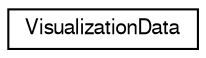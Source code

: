 digraph "Graphical Class Hierarchy"
{
  edge [fontname="FreeSans",fontsize="10",labelfontname="FreeSans",labelfontsize="10"];
  node [fontname="FreeSans",fontsize="10",shape=record];
  rankdir="LR";
  Node1 [label="VisualizationData",height=0.2,width=0.4,color="black", fillcolor="white", style="filled",URL="$d3/d60/struct_visualization_data.html"];
}
